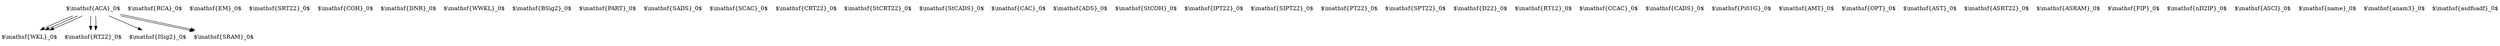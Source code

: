 digraph G {
 node [shape=none, margin=0];
 
"ACA" [id ="ACA" label="$\\mathsf{ACA}_0$" href="javascript:void(click_node('$\\mathsf{\mathsf{ACA}_0}_0$'))"];
"WKL" [id ="WKL" label="$\\mathsf{WKL}_0$" href="javascript:void(click_node('$\\mathsf{\mathsf{WKL}_0}_0$'))"];
"RCA" [id ="RCA" label="$\\mathsf{RCA}_0$" href="javascript:void(click_node('$\\mathsf{\mathsf{RCA}_0}_0$'))"];
"RT22" [id ="RT22" label="$\\mathsf{RT22}_0$" href="javascript:void(click_node('$\\mathsf{\mathsf{RT}^2_2}_0$'))"];
"EM" [id ="EM" label="$\\mathsf{EM}_0$" href="javascript:void(click_node('$\\mathsf{\mathsf{EM}}_0$'))"];
"SRT22" [id ="SRT22" label="$\\mathsf{SRT22}_0$" href="javascript:void(click_node('$\\mathsf{\mathsf{SRT}^2_2}_0$'))"];
"COH" [id ="COH" label="$\\mathsf{COH}_0$" href="javascript:void(click_node('$\\mathsf{\mathsf{COH}}_0$'))"];
"DNR" [id ="DNR" label="$\\mathsf{DNR}_0$" href="javascript:void(click_node('$\\mathsf{\mathsf{DNR}}_0$'))"];
"WWKL" [id ="WWKL" label="$\\mathsf{WWKL}_0$" href="javascript:void(click_node('$\\mathsf{\mathsf{WWKL}_0}_0$'))"];
"ISig2" [id ="ISig2" label="$\\mathsf{ISig2}_0$" href="javascript:void(click_node('$\\mathsf{\mathsf{I}Sigma^0_2}_0$'))"];
"BSig2" [id ="BSig2" label="$\\mathsf{BSig2}_0$" href="javascript:void(click_node('$\\mathsf{\mathsf{B}Sigma^0_2}_0$'))"];
"PART" [id ="PART" label="$\\mathsf{PART}_0$" href="javascript:void(click_node('$\\mathsf{\mathsf{PART}}_0$'))"];
"SADS" [id ="SADS" label="$\\mathsf{SADS}_0$" href="javascript:void(click_node('$\\mathsf{\mathsf{SADS}}_0$'))"];
"SCAC" [id ="SCAC" label="$\\mathsf{SCAC}_0$" href="javascript:void(click_node('$\\mathsf{\mathsf{SCAC}}_0$'))"];
"CRT22" [id ="CRT22" label="$\\mathsf{CRT22}_0$" href="javascript:void(click_node('$\\mathsf{\mathsf{CRT}^2_2}_0$'))"];
"StCRT22" [id ="StCRT22" label="$\\mathsf{StCRT22}_0$" href="javascript:void(click_node('$\\mathsf{\mathsf{StCRT}^2_2}_0$'))"];
"StCADS" [id ="StCADS" label="$\\mathsf{StCADS}_0$" href="javascript:void(click_node('$\\mathsf{\mathsf{StCADS}}_0$'))"];
"CAC" [id ="CAC" label="$\\mathsf{CAC}_0$" href="javascript:void(click_node('$\\mathsf{\mathsf{CAC}}_0$'))"];
"ADS" [id ="ADS" label="$\\mathsf{ADS}_0$" href="javascript:void(click_node('$\\mathsf{\mathsf{ADS}}_0$'))"];
"StCOH" [id ="StCOH" label="$\\mathsf{StCOH}_0$" href="javascript:void(click_node('$\\mathsf{\mathsf{StCOH}}_0$'))"];
"IPT22" [id ="IPT22" label="$\\mathsf{IPT22}_0$" href="javascript:void(click_node('$\\mathsf{\mathsf{IPT}^2_2}_0$'))"];
"SIPT22" [id ="SIPT22" label="$\\mathsf{SIPT22}_0$" href="javascript:void(click_node('$\\mathsf{\mathsf{SIPT}^2_2}_0$'))"];
"PT22" [id ="PT22" label="$\\mathsf{PT22}_0$" href="javascript:void(click_node('$\\mathsf{\mathsf{PT}^2_2}_0$'))"];
"SPT22" [id ="SPT22" label="$\\mathsf{SPT22}_0$" href="javascript:void(click_node('$\\mathsf{\mathsf{SPT}^2_2}_0$'))"];
"D22" [id ="D22" label="$\\mathsf{D22}_0$" href="javascript:void(click_node('$\\mathsf{\mathsf{D}^2_2}_0$'))"];
"RT12" [id ="RT12" label="$\\mathsf{RT12}_0$" href="javascript:void(click_node('$\\mathsf{\mathsf{RT}^1_2}_0$'))"];
"CCAC" [id ="CCAC" label="$\\mathsf{CCAC}_0$" href="javascript:void(click_node('$\\mathsf{\mathsf{CCAC}}_0$'))"];
"CADS" [id ="CADS" label="$\\mathsf{CADS}_0$" href="javascript:void(click_node('$\\mathsf{\mathsf{CADS}}_0$'))"];
"Pi01G" [id ="Pi01G" label="$\\mathsf{Pi01G}_0$" href="javascript:void(click_node('$\\mathsf{\Pi^0_1mathsf{G}}_0$'))"];
"AMT" [id ="AMT" label="$\\mathsf{AMT}_0$" href="javascript:void(click_node('$\\mathsf{\mathsf{AMT}}_0$'))"];
"OPT" [id ="OPT" label="$\\mathsf{OPT}_0$" href="javascript:void(click_node('$\\mathsf{\mathsf{OPT}}_0$'))"];
"AST" [id ="AST" label="$\\mathsf{AST}_0$" href="javascript:void(click_node('$\\mathsf{\mathsf{AST}}_0$'))"];
"ASRT22" [id ="ASRT22" label="$\\mathsf{ASRT22}_0$" href="javascript:void(click_node('$\\mathsf{\mathsf{ASRT}^2_2}_0$'))"];
"ASRAM" [id ="ASRAM" label="$\\mathsf{ASRAM}_0$" href="javascript:void(click_node('$\\mathsf{\mathsf{ASRAM}}_0$'))"];
"SRAM" [id ="SRAM" label="$\\mathsf{SRAM}_0$" href="javascript:void(click_node('$\\mathsf{\mathsf{SRAM}}_0$'))"];
"FIP" [id ="FIP" label="$\\mathsf{FIP}_0$" href="javascript:void(click_node('$\\mathsf{\mathsf{FIP}}_0$'))"];
"nD2IP" [id ="nD2IP" label="$\\mathsf{nD2IP}_0$" href="javascript:void(click_node('$\\mathsf{\overline{D}mathsf{IP}}_0$'))"];
"ASCI" [id ="ASCI" label="$\\mathsf{ASCI}_0$" href="javascript:void(click_node('$\\mathsf{LAtEX}_0$'))"];
"name" [id ="name" label="$\\mathsf{name}_0$" href="javascript:void(click_node('$\\mathsf{lname}_0$'))"];
"anam3" [id ="anam3" label="$\\mathsf{anam3}_0$" href="javascript:void(click_node('$\\mathsf{lname}_0$'))"];
"asdfsadf" [id ="asdfsadf" label="$\\mathsf{asdfsadf}_0$" href="javascript:void(click_node('$\\mathsf{asdffdsa}_0$'))"];
"ACA" -> "ISig2";
"ACA" -> "RT22";
"ACA" -> "RT22";
"ACA" -> "SRAM";
"ACA" -> "SRAM";
"ACA" -> "WKL";
"ACA" -> "WKL";
"ACA" -> "WKL";
}